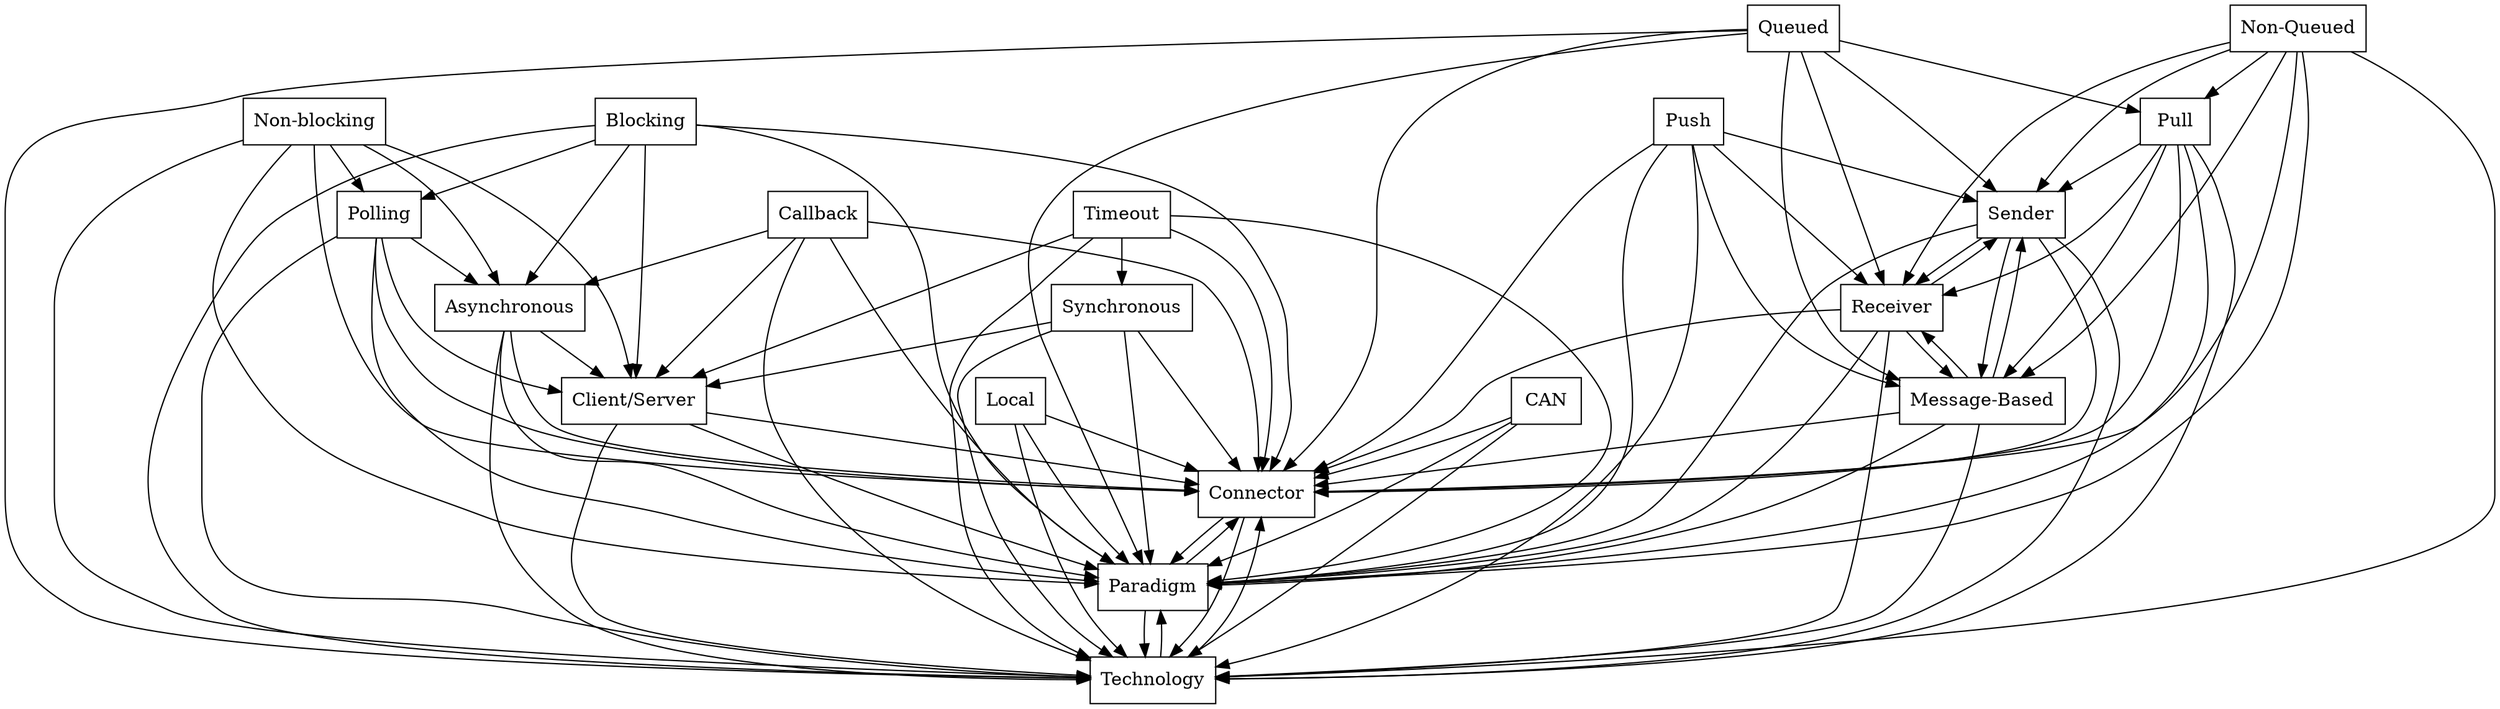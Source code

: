digraph{
graph [rankdir=TB];
node [shape=box];
edge [arrowhead=normal];
0[label="Timeout",]
1[label="Queued",]
2[label="Local",]
3[label="Pull",]
4[label="Connector",]
5[label="Non-blocking",]
6[label="Paradigm",]
7[label="Client/Server",]
8[label="Push",]
9[label="Synchronous",]
10[label="Non-Queued",]
11[label="Sender",]
12[label="Blocking",]
13[label="Polling",]
14[label="Receiver",]
15[label="Asynchronous",]
16[label="Callback",]
17[label="Message-Based",]
18[label="CAN",]
19[label="Technology",]
0->4[label="",]
0->6[label="",]
0->7[label="",]
0->9[label="",]
0->19[label="",]
1->3[label="",]
1->4[label="",]
1->6[label="",]
1->11[label="",]
1->14[label="",]
1->17[label="",]
1->19[label="",]
2->4[label="",]
2->6[label="",]
2->19[label="",]
3->4[label="",]
3->6[label="",]
3->11[label="",]
3->14[label="",]
3->17[label="",]
3->19[label="",]
4->6[label="",]
4->19[label="",]
5->4[label="",]
5->6[label="",]
5->7[label="",]
5->13[label="",]
5->15[label="",]
5->19[label="",]
6->4[label="",]
6->19[label="",]
7->4[label="",]
7->6[label="",]
7->19[label="",]
8->4[label="",]
8->6[label="",]
8->11[label="",]
8->14[label="",]
8->17[label="",]
8->19[label="",]
9->4[label="",]
9->6[label="",]
9->7[label="",]
9->19[label="",]
10->3[label="",]
10->4[label="",]
10->6[label="",]
10->11[label="",]
10->14[label="",]
10->17[label="",]
10->19[label="",]
11->4[label="",]
11->6[label="",]
11->14[label="",]
11->17[label="",]
11->19[label="",]
12->4[label="",]
12->6[label="",]
12->7[label="",]
12->13[label="",]
12->15[label="",]
12->19[label="",]
13->4[label="",]
13->6[label="",]
13->7[label="",]
13->15[label="",]
13->19[label="",]
14->4[label="",]
14->6[label="",]
14->11[label="",]
14->17[label="",]
14->19[label="",]
15->4[label="",]
15->6[label="",]
15->7[label="",]
15->19[label="",]
16->4[label="",]
16->6[label="",]
16->7[label="",]
16->15[label="",]
16->19[label="",]
17->4[label="",]
17->6[label="",]
17->11[label="",]
17->14[label="",]
17->19[label="",]
18->4[label="",]
18->6[label="",]
18->19[label="",]
19->4[label="",]
19->6[label="",]
}
